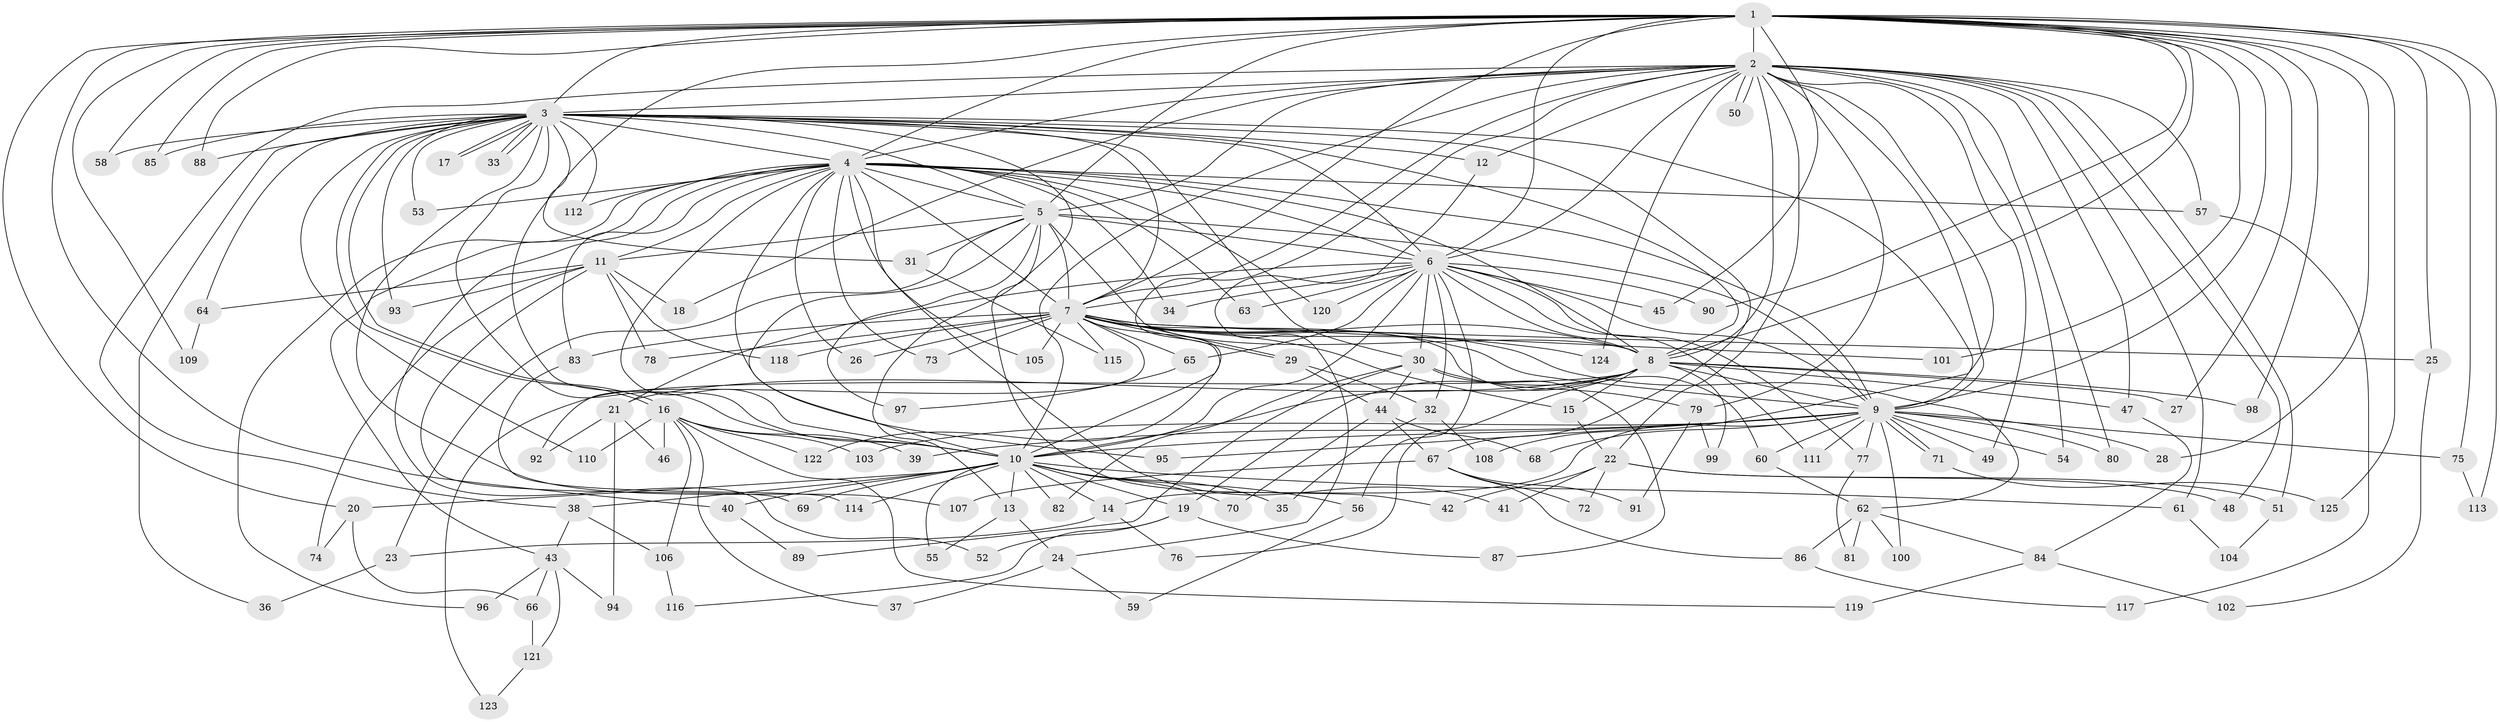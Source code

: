 // Generated by graph-tools (version 1.1) at 2025/11/02/27/25 16:11:08]
// undirected, 125 vertices, 275 edges
graph export_dot {
graph [start="1"]
  node [color=gray90,style=filled];
  1;
  2;
  3;
  4;
  5;
  6;
  7;
  8;
  9;
  10;
  11;
  12;
  13;
  14;
  15;
  16;
  17;
  18;
  19;
  20;
  21;
  22;
  23;
  24;
  25;
  26;
  27;
  28;
  29;
  30;
  31;
  32;
  33;
  34;
  35;
  36;
  37;
  38;
  39;
  40;
  41;
  42;
  43;
  44;
  45;
  46;
  47;
  48;
  49;
  50;
  51;
  52;
  53;
  54;
  55;
  56;
  57;
  58;
  59;
  60;
  61;
  62;
  63;
  64;
  65;
  66;
  67;
  68;
  69;
  70;
  71;
  72;
  73;
  74;
  75;
  76;
  77;
  78;
  79;
  80;
  81;
  82;
  83;
  84;
  85;
  86;
  87;
  88;
  89;
  90;
  91;
  92;
  93;
  94;
  95;
  96;
  97;
  98;
  99;
  100;
  101;
  102;
  103;
  104;
  105;
  106;
  107;
  108;
  109;
  110;
  111;
  112;
  113;
  114;
  115;
  116;
  117;
  118;
  119;
  120;
  121;
  122;
  123;
  124;
  125;
  1 -- 2;
  1 -- 3;
  1 -- 4;
  1 -- 5;
  1 -- 6;
  1 -- 7;
  1 -- 8;
  1 -- 9;
  1 -- 10;
  1 -- 20;
  1 -- 25;
  1 -- 27;
  1 -- 28;
  1 -- 40;
  1 -- 45;
  1 -- 58;
  1 -- 75;
  1 -- 85;
  1 -- 88;
  1 -- 90;
  1 -- 98;
  1 -- 101;
  1 -- 109;
  1 -- 113;
  1 -- 125;
  2 -- 3;
  2 -- 4;
  2 -- 5;
  2 -- 6;
  2 -- 7;
  2 -- 8;
  2 -- 9;
  2 -- 10;
  2 -- 12;
  2 -- 18;
  2 -- 22;
  2 -- 38;
  2 -- 47;
  2 -- 48;
  2 -- 49;
  2 -- 50;
  2 -- 50;
  2 -- 51;
  2 -- 54;
  2 -- 57;
  2 -- 61;
  2 -- 79;
  2 -- 80;
  2 -- 108;
  2 -- 122;
  2 -- 124;
  3 -- 4;
  3 -- 5;
  3 -- 6;
  3 -- 7;
  3 -- 8;
  3 -- 9;
  3 -- 10;
  3 -- 12;
  3 -- 13;
  3 -- 16;
  3 -- 16;
  3 -- 17;
  3 -- 17;
  3 -- 30;
  3 -- 31;
  3 -- 33;
  3 -- 33;
  3 -- 36;
  3 -- 53;
  3 -- 58;
  3 -- 64;
  3 -- 67;
  3 -- 85;
  3 -- 88;
  3 -- 93;
  3 -- 107;
  3 -- 110;
  3 -- 112;
  4 -- 5;
  4 -- 6;
  4 -- 7;
  4 -- 8;
  4 -- 9;
  4 -- 10;
  4 -- 11;
  4 -- 26;
  4 -- 34;
  4 -- 41;
  4 -- 43;
  4 -- 52;
  4 -- 53;
  4 -- 57;
  4 -- 63;
  4 -- 73;
  4 -- 83;
  4 -- 95;
  4 -- 96;
  4 -- 105;
  4 -- 112;
  4 -- 120;
  5 -- 6;
  5 -- 7;
  5 -- 8;
  5 -- 9;
  5 -- 10;
  5 -- 11;
  5 -- 23;
  5 -- 31;
  5 -- 42;
  5 -- 97;
  6 -- 7;
  6 -- 8;
  6 -- 9;
  6 -- 10;
  6 -- 21;
  6 -- 30;
  6 -- 32;
  6 -- 34;
  6 -- 45;
  6 -- 56;
  6 -- 63;
  6 -- 65;
  6 -- 77;
  6 -- 90;
  6 -- 111;
  6 -- 120;
  7 -- 8;
  7 -- 9;
  7 -- 10;
  7 -- 15;
  7 -- 25;
  7 -- 26;
  7 -- 29;
  7 -- 29;
  7 -- 60;
  7 -- 62;
  7 -- 65;
  7 -- 73;
  7 -- 78;
  7 -- 83;
  7 -- 92;
  7 -- 101;
  7 -- 105;
  7 -- 115;
  7 -- 118;
  7 -- 124;
  8 -- 9;
  8 -- 10;
  8 -- 15;
  8 -- 19;
  8 -- 21;
  8 -- 27;
  8 -- 47;
  8 -- 76;
  8 -- 98;
  8 -- 99;
  8 -- 123;
  9 -- 10;
  9 -- 14;
  9 -- 28;
  9 -- 39;
  9 -- 49;
  9 -- 54;
  9 -- 60;
  9 -- 68;
  9 -- 71;
  9 -- 71;
  9 -- 75;
  9 -- 77;
  9 -- 80;
  9 -- 95;
  9 -- 100;
  9 -- 103;
  9 -- 111;
  10 -- 13;
  10 -- 14;
  10 -- 19;
  10 -- 20;
  10 -- 35;
  10 -- 38;
  10 -- 40;
  10 -- 55;
  10 -- 56;
  10 -- 61;
  10 -- 69;
  10 -- 70;
  10 -- 82;
  10 -- 114;
  11 -- 18;
  11 -- 64;
  11 -- 69;
  11 -- 74;
  11 -- 78;
  11 -- 93;
  11 -- 118;
  12 -- 24;
  13 -- 24;
  13 -- 55;
  14 -- 23;
  14 -- 76;
  15 -- 22;
  16 -- 37;
  16 -- 39;
  16 -- 46;
  16 -- 103;
  16 -- 106;
  16 -- 110;
  16 -- 119;
  16 -- 122;
  19 -- 52;
  19 -- 87;
  19 -- 116;
  20 -- 66;
  20 -- 74;
  21 -- 46;
  21 -- 92;
  21 -- 94;
  22 -- 41;
  22 -- 42;
  22 -- 48;
  22 -- 51;
  22 -- 72;
  23 -- 36;
  24 -- 37;
  24 -- 59;
  25 -- 102;
  29 -- 32;
  29 -- 44;
  30 -- 44;
  30 -- 79;
  30 -- 82;
  30 -- 87;
  30 -- 89;
  31 -- 115;
  32 -- 35;
  32 -- 108;
  38 -- 43;
  38 -- 106;
  40 -- 89;
  43 -- 66;
  43 -- 94;
  43 -- 96;
  43 -- 121;
  44 -- 67;
  44 -- 68;
  44 -- 70;
  47 -- 84;
  51 -- 104;
  56 -- 59;
  57 -- 117;
  60 -- 62;
  61 -- 104;
  62 -- 81;
  62 -- 84;
  62 -- 86;
  62 -- 100;
  64 -- 109;
  65 -- 97;
  66 -- 121;
  67 -- 72;
  67 -- 86;
  67 -- 91;
  67 -- 107;
  71 -- 125;
  75 -- 113;
  77 -- 81;
  79 -- 91;
  79 -- 99;
  83 -- 114;
  84 -- 102;
  84 -- 119;
  86 -- 117;
  106 -- 116;
  121 -- 123;
}
